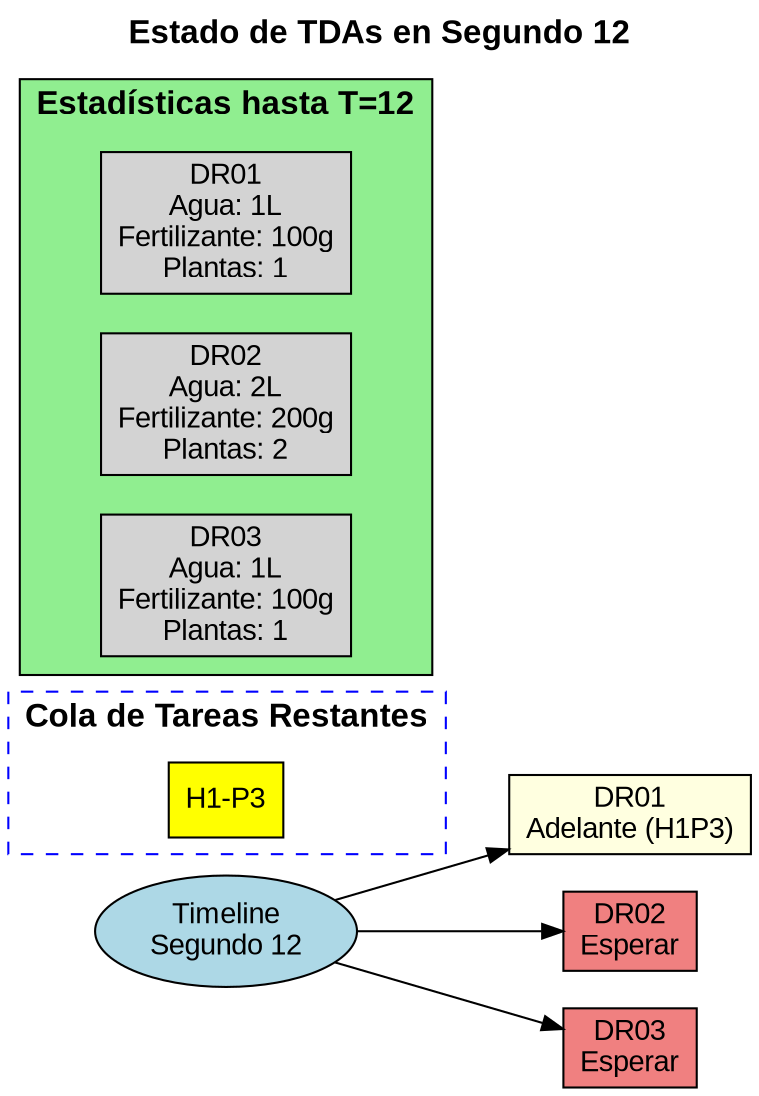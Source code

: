digraph TDA_Estado_T12 {
    rankdir=LR;
    node [shape=box, style=filled, fontname="Arial"];
    edge [fontname="Arial"];
    
    // Título
    label="Estado de TDAs en Segundo 12";
    labelloc=t;
    fontsize=16;
    fontname="Arial Bold";
    
    // Nodo principal del timeline
    timeline [label="Timeline\nSegundo 12", fillcolor="lightblue", shape=ellipse];
    
    // Nodos de acciones
    action0 [label="DR01\nAdelante (H1P3)", fillcolor="lightyellow"];
    timeline -> action0;
    action1 [label="DR02\nEsperar", fillcolor="lightcoral"];
    timeline -> action1;
    action2 [label="DR03\nEsperar", fillcolor="lightcoral"];
    timeline -> action2;

    // Cola del Plan de Riego
    subgraph cluster_queue {
        label="Cola de Tareas Restantes";
        style=dashed;
        color=blue;
        queue0 [label="H1-P3", fillcolor="yellow"];
    }

    // Estadísticas Acumuladas
    subgraph cluster_stats {
        label="Estadísticas hasta T=12";
        style=filled;
        fillcolor=lightgreen;
        DR01_stats [label="DR01\nAgua: 1L\nFertilizante: 100g\nPlantas: 1", shape=record];
        DR02_stats [label="DR02\nAgua: 2L\nFertilizante: 200g\nPlantas: 2", shape=record];
        DR03_stats [label="DR03\nAgua: 1L\nFertilizante: 100g\nPlantas: 1", shape=record];
    }
}
